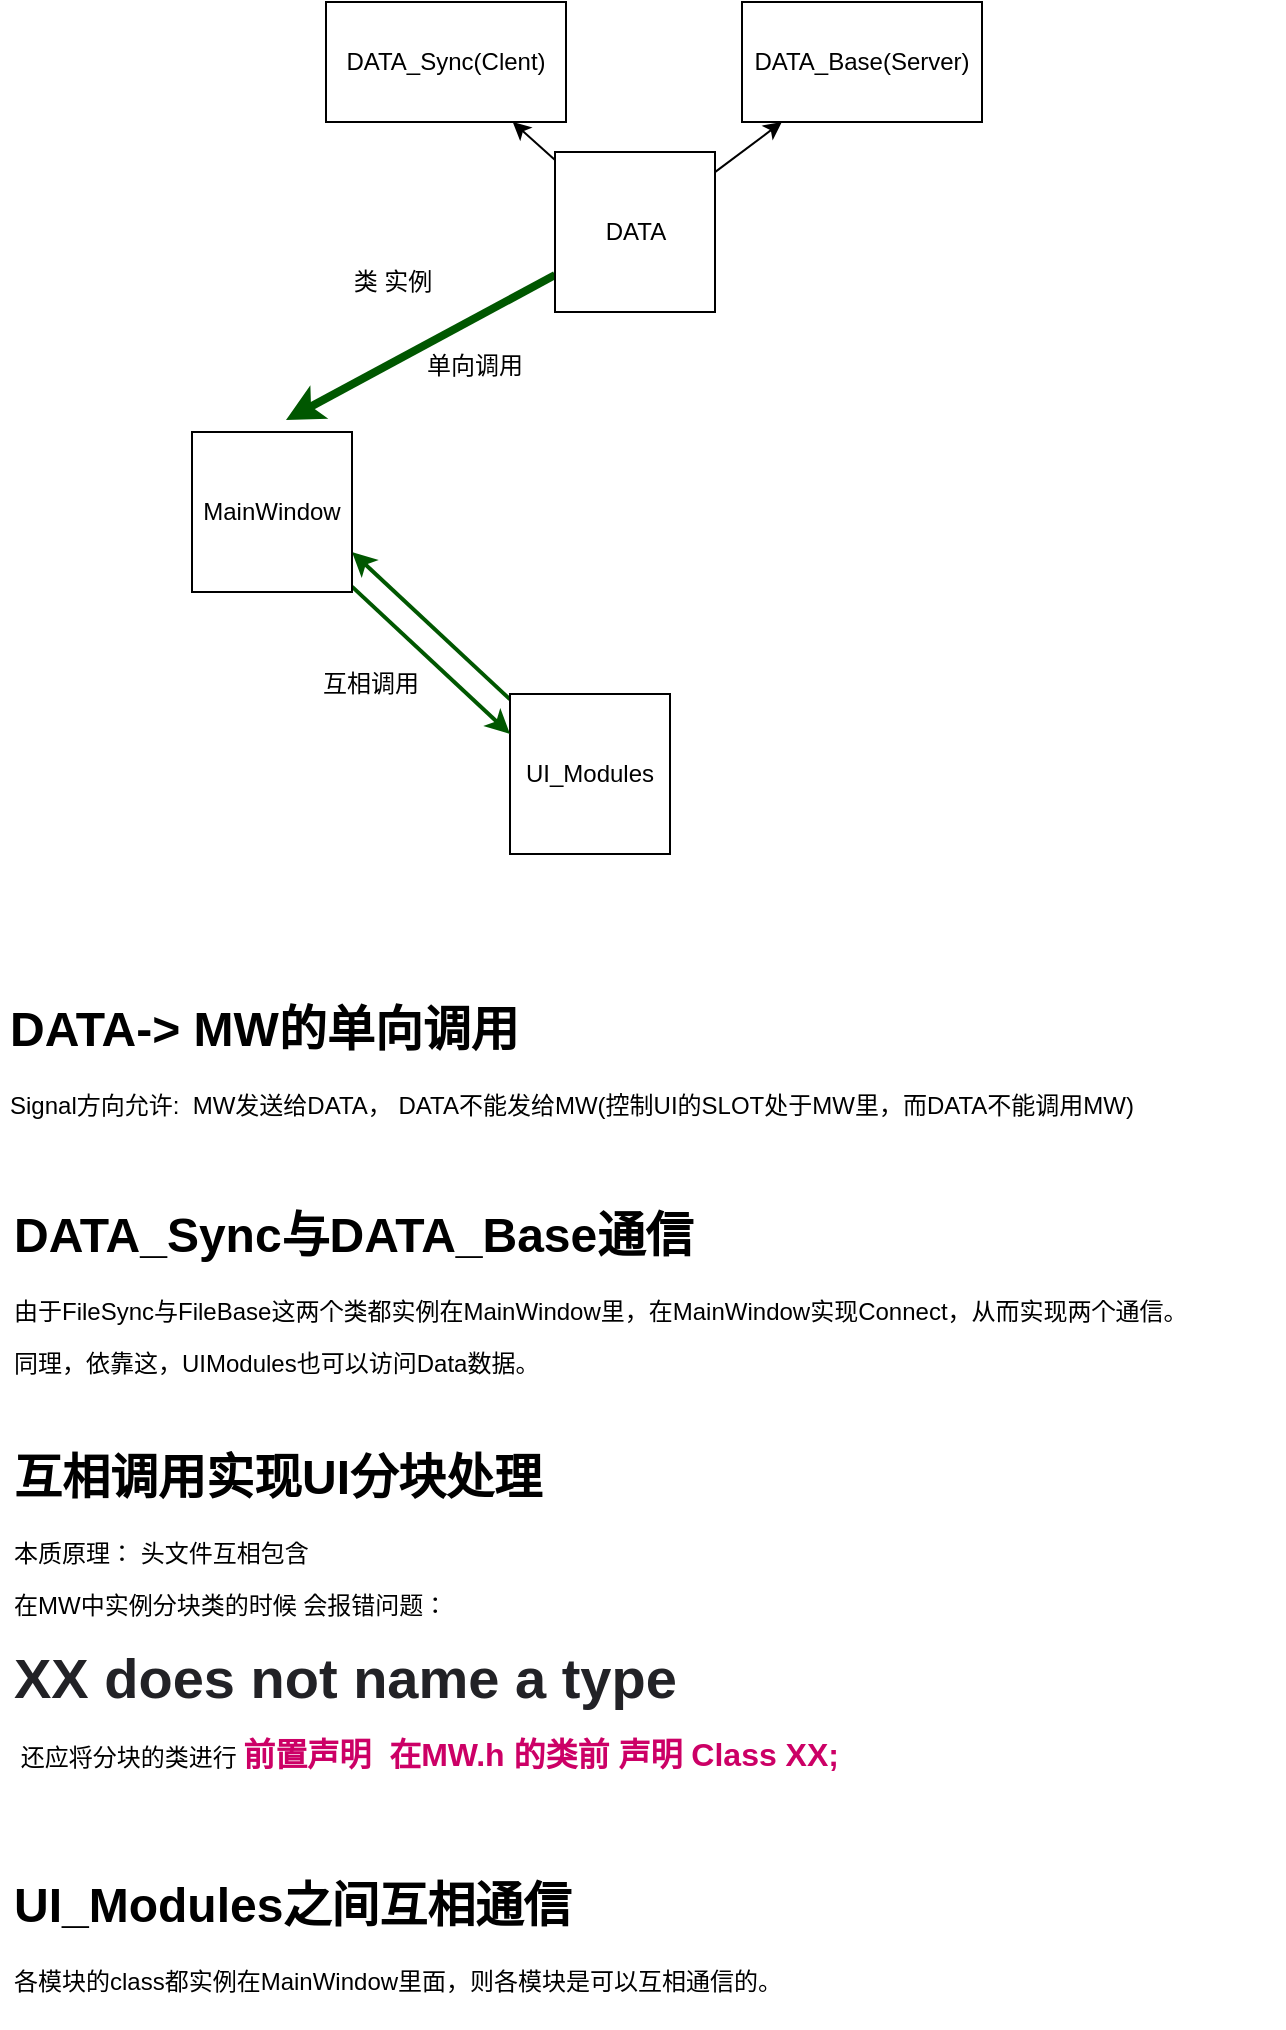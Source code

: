 <mxfile>
    <diagram id="WC00QCna9ZJfXoqbImA7" name="第 1 页">
        <mxGraphModel dx="1057" dy="705" grid="0" gridSize="10" guides="1" tooltips="1" connect="1" arrows="1" fold="1" page="1" pageScale="1" pageWidth="827" pageHeight="1169" math="0" shadow="0">
            <root>
                <mxCell id="0"/>
                <mxCell id="1" parent="0"/>
                <mxCell id="10" value="" style="edgeStyle=none;html=1;" parent="1" source="2" target="9" edge="1">
                    <mxGeometry relative="1" as="geometry"/>
                </mxCell>
                <mxCell id="12" value="" style="edgeStyle=none;html=1;" parent="1" source="2" target="11" edge="1">
                    <mxGeometry relative="1" as="geometry"/>
                </mxCell>
                <mxCell id="19" style="edgeStyle=none;html=1;strokeWidth=4;fillColor=#008a00;strokeColor=#005700;" parent="1" source="2" edge="1">
                    <mxGeometry relative="1" as="geometry">
                        <mxPoint x="251" y="321" as="targetPoint"/>
                    </mxGeometry>
                </mxCell>
                <mxCell id="2" value="DATA" style="whiteSpace=wrap;html=1;aspect=fixed;" parent="1" vertex="1">
                    <mxGeometry x="385.5" y="187" width="80" height="80" as="geometry"/>
                </mxCell>
                <mxCell id="14" style="edgeStyle=none;html=1;entryX=1;entryY=0.75;entryDx=0;entryDy=0;strokeWidth=2;fillColor=#008a00;strokeColor=#005700;" parent="1" source="7" target="8" edge="1">
                    <mxGeometry relative="1" as="geometry"/>
                </mxCell>
                <mxCell id="7" value="UI_Modules" style="whiteSpace=wrap;html=1;aspect=fixed;" parent="1" vertex="1">
                    <mxGeometry x="363" y="458" width="80" height="80" as="geometry"/>
                </mxCell>
                <mxCell id="13" style="edgeStyle=none;html=1;entryX=0;entryY=0.25;entryDx=0;entryDy=0;strokeWidth=2;fillColor=#008a00;strokeColor=#005700;" parent="1" source="8" target="7" edge="1">
                    <mxGeometry relative="1" as="geometry"/>
                </mxCell>
                <mxCell id="8" value="MainWindow" style="whiteSpace=wrap;html=1;aspect=fixed;" parent="1" vertex="1">
                    <mxGeometry x="204" y="327" width="80" height="80" as="geometry"/>
                </mxCell>
                <mxCell id="9" value="DATA_Base(Server)" style="whiteSpace=wrap;html=1;" parent="1" vertex="1">
                    <mxGeometry x="479" y="112" width="120" height="60" as="geometry"/>
                </mxCell>
                <mxCell id="11" value="DATA_Sync(Clent)" style="whiteSpace=wrap;html=1;" parent="1" vertex="1">
                    <mxGeometry x="271" y="112" width="120" height="60" as="geometry"/>
                </mxCell>
                <mxCell id="17" value="互相调用" style="text;html=1;align=center;verticalAlign=middle;resizable=0;points=[];autosize=1;strokeColor=none;fillColor=none;" parent="1" vertex="1">
                    <mxGeometry x="264" y="444" width="58" height="18" as="geometry"/>
                </mxCell>
                <mxCell id="20" value="类 实例" style="text;html=1;align=center;verticalAlign=middle;resizable=0;points=[];autosize=1;strokeColor=none;fillColor=none;" parent="1" vertex="1">
                    <mxGeometry x="279" y="243" width="49" height="18" as="geometry"/>
                </mxCell>
                <mxCell id="21" value="单向调用" style="text;html=1;align=center;verticalAlign=middle;resizable=0;points=[];autosize=1;strokeColor=none;fillColor=none;" parent="1" vertex="1">
                    <mxGeometry x="316" y="285" width="58" height="18" as="geometry"/>
                </mxCell>
                <mxCell id="22" value="&lt;h1&gt;DATA-&amp;gt; MW的单向调用&lt;/h1&gt;&lt;p&gt;Signal方向允许:&amp;nbsp; MW发送给DATA， DATA不能发给MW(控制UI的SLOT处于MW里，而DATA不能调用MW)&lt;/p&gt;&lt;p&gt;&amp;nbsp;&lt;/p&gt;" style="text;html=1;strokeColor=none;fillColor=none;spacing=5;spacingTop=-20;whiteSpace=wrap;overflow=hidden;rounded=0;" parent="1" vertex="1">
                    <mxGeometry x="108" y="606" width="631" height="81" as="geometry"/>
                </mxCell>
                <mxCell id="25" value="&lt;h1&gt;DATA_Sync与DATA_Base通信&lt;/h1&gt;&lt;p&gt;由于FileSync与FileBase这两个类都实例在MainWindow里，在MainWindow实现Connect，从而实现两个通信。&lt;/p&gt;&lt;p&gt;同理，依靠这，UIModules也可以访问Data数据。&lt;/p&gt;&lt;p&gt;&amp;nbsp;&lt;/p&gt;" style="text;html=1;strokeColor=none;fillColor=none;spacing=5;spacingTop=-20;whiteSpace=wrap;overflow=hidden;rounded=0;" parent="1" vertex="1">
                    <mxGeometry x="110" y="709" width="640" height="104" as="geometry"/>
                </mxCell>
                <mxCell id="26" value="&lt;h1&gt;互相调用实现UI分块处理&lt;/h1&gt;&lt;p&gt;本质原理： 头文件互相包含&lt;/p&gt;&lt;p&gt;在MW中实例分块类的时候 会报错问题：&amp;nbsp;&lt;/p&gt;&lt;h1 class=&quot;title-article&quot; id=&quot;articleContentId&quot; style=&quot;box-sizing: border-box ; outline: 0px ; margin: 0px ; padding: 0px ; font-family: &amp;#34;pingfang sc&amp;#34; , &amp;#34;microsoft yahei&amp;#34; , &amp;#34;simhei&amp;#34; , &amp;#34;arial&amp;#34; , &amp;#34;simsun&amp;#34; ; font-size: 28px ; overflow-wrap: break-word ; color: rgb(34 , 34 , 38) ; word-break: break-all ; background-color: rgb(255 , 255 , 255)&quot;&gt;XX does not name a type&lt;/h1&gt;&lt;p&gt;&amp;nbsp;还应将分块的类进行 &lt;b&gt;&lt;font style=&quot;font-size: 16px&quot; color=&quot;#cc0066&quot;&gt;前置声明&amp;nbsp; 在MW.h 的类前 声明 Class XX;&lt;/font&gt;&lt;/b&gt;&lt;/p&gt;" style="text;html=1;strokeColor=none;fillColor=none;spacing=5;spacingTop=-20;whiteSpace=wrap;overflow=hidden;rounded=0;" parent="1" vertex="1">
                    <mxGeometry x="110" y="830" width="631" height="230" as="geometry"/>
                </mxCell>
                <mxCell id="27" value="&lt;h1&gt;UI_Modules之间互相通信&lt;/h1&gt;&lt;p&gt;各模块的class都实例在MainWindow里面，则各模块是可以互相通信的。&lt;/p&gt;&lt;p&gt;&amp;nbsp;&lt;/p&gt;" style="text;html=1;strokeColor=none;fillColor=none;spacing=5;spacingTop=-20;whiteSpace=wrap;overflow=hidden;rounded=0;" vertex="1" parent="1">
                    <mxGeometry x="110" y="1044" width="631" height="81" as="geometry"/>
                </mxCell>
            </root>
        </mxGraphModel>
    </diagram>
</mxfile>
